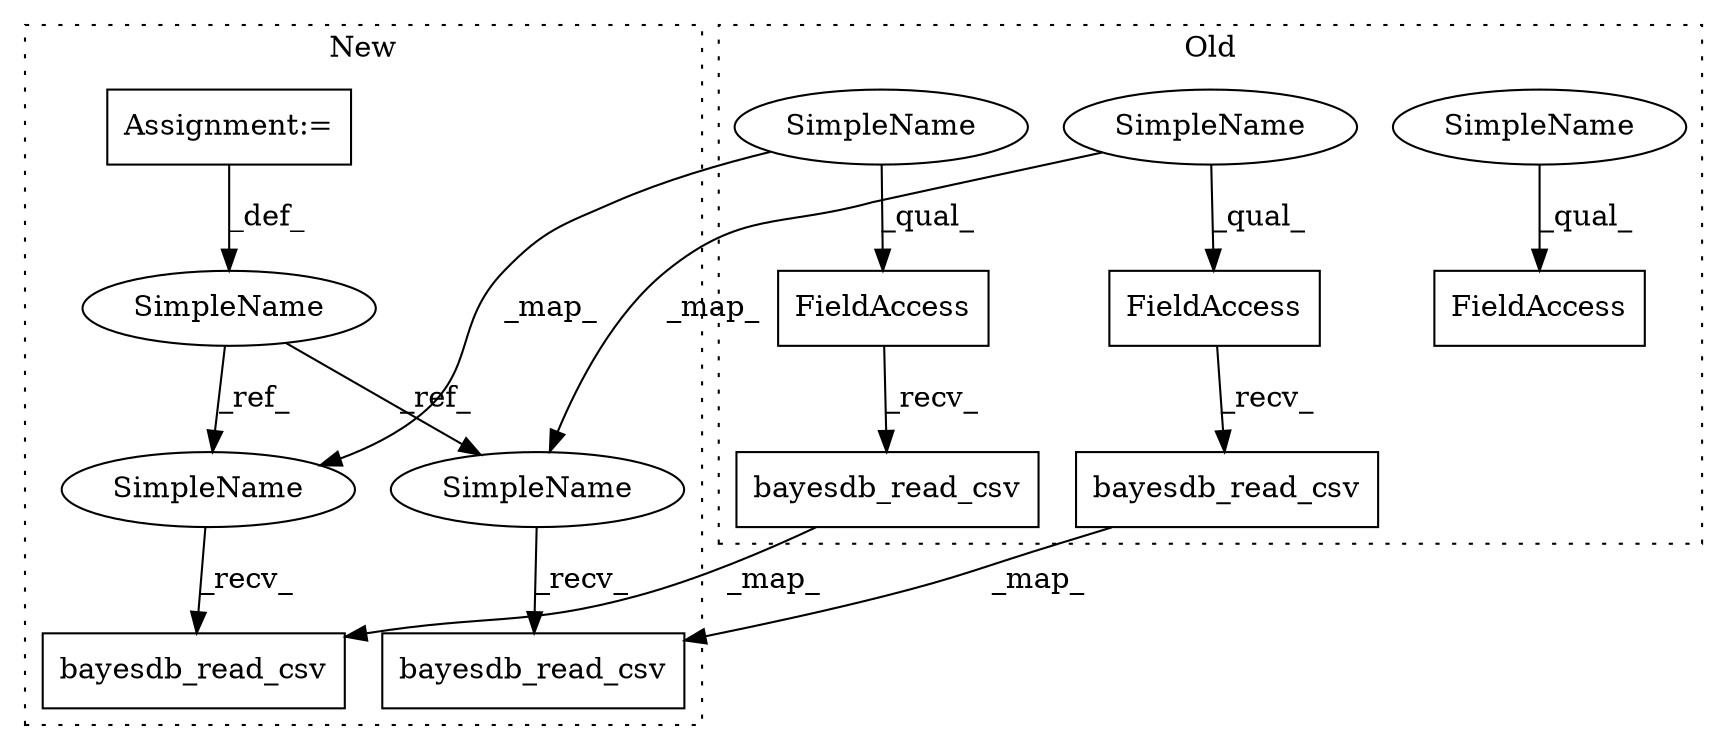 digraph G {
subgraph cluster0 {
1 [label="bayesdb_read_csv" a="32" s="43189,43225" l="17,1" shape="box"];
3 [label="FieldAccess" a="22" s="43170" l="18" shape="box"];
4 [label="FieldAccess" a="22" s="41574" l="18" shape="box"];
7 [label="bayesdb_read_csv" a="32" s="41593,41629" l="17,1" shape="box"];
8 [label="FieldAccess" a="22" s="44163" l="18" shape="box"];
10 [label="SimpleName" a="42" s="41574" l="9" shape="ellipse"];
11 [label="SimpleName" a="42" s="43170" l="9" shape="ellipse"];
12 [label="SimpleName" a="42" s="44163" l="9" shape="ellipse"];
label = "Old";
style="dotted";
}
subgraph cluster1 {
2 [label="bayesdb_read_csv" a="32" s="42162,42198" l="17,1" shape="box"];
5 [label="SimpleName" a="42" s="40426" l="9" shape="ellipse"];
6 [label="bayesdb_read_csv" a="32" s="43148,43184" l="17,1" shape="box"];
9 [label="Assignment:=" a="7" s="40426" l="9" shape="box"];
13 [label="SimpleName" a="42" s="43138" l="9" shape="ellipse"];
14 [label="SimpleName" a="42" s="42152" l="9" shape="ellipse"];
label = "New";
style="dotted";
}
1 -> 2 [label="_map_"];
3 -> 1 [label="_recv_"];
4 -> 7 [label="_recv_"];
5 -> 14 [label="_ref_"];
5 -> 13 [label="_ref_"];
7 -> 6 [label="_map_"];
9 -> 5 [label="_def_"];
10 -> 4 [label="_qual_"];
10 -> 13 [label="_map_"];
11 -> 3 [label="_qual_"];
11 -> 14 [label="_map_"];
12 -> 8 [label="_qual_"];
13 -> 6 [label="_recv_"];
14 -> 2 [label="_recv_"];
}